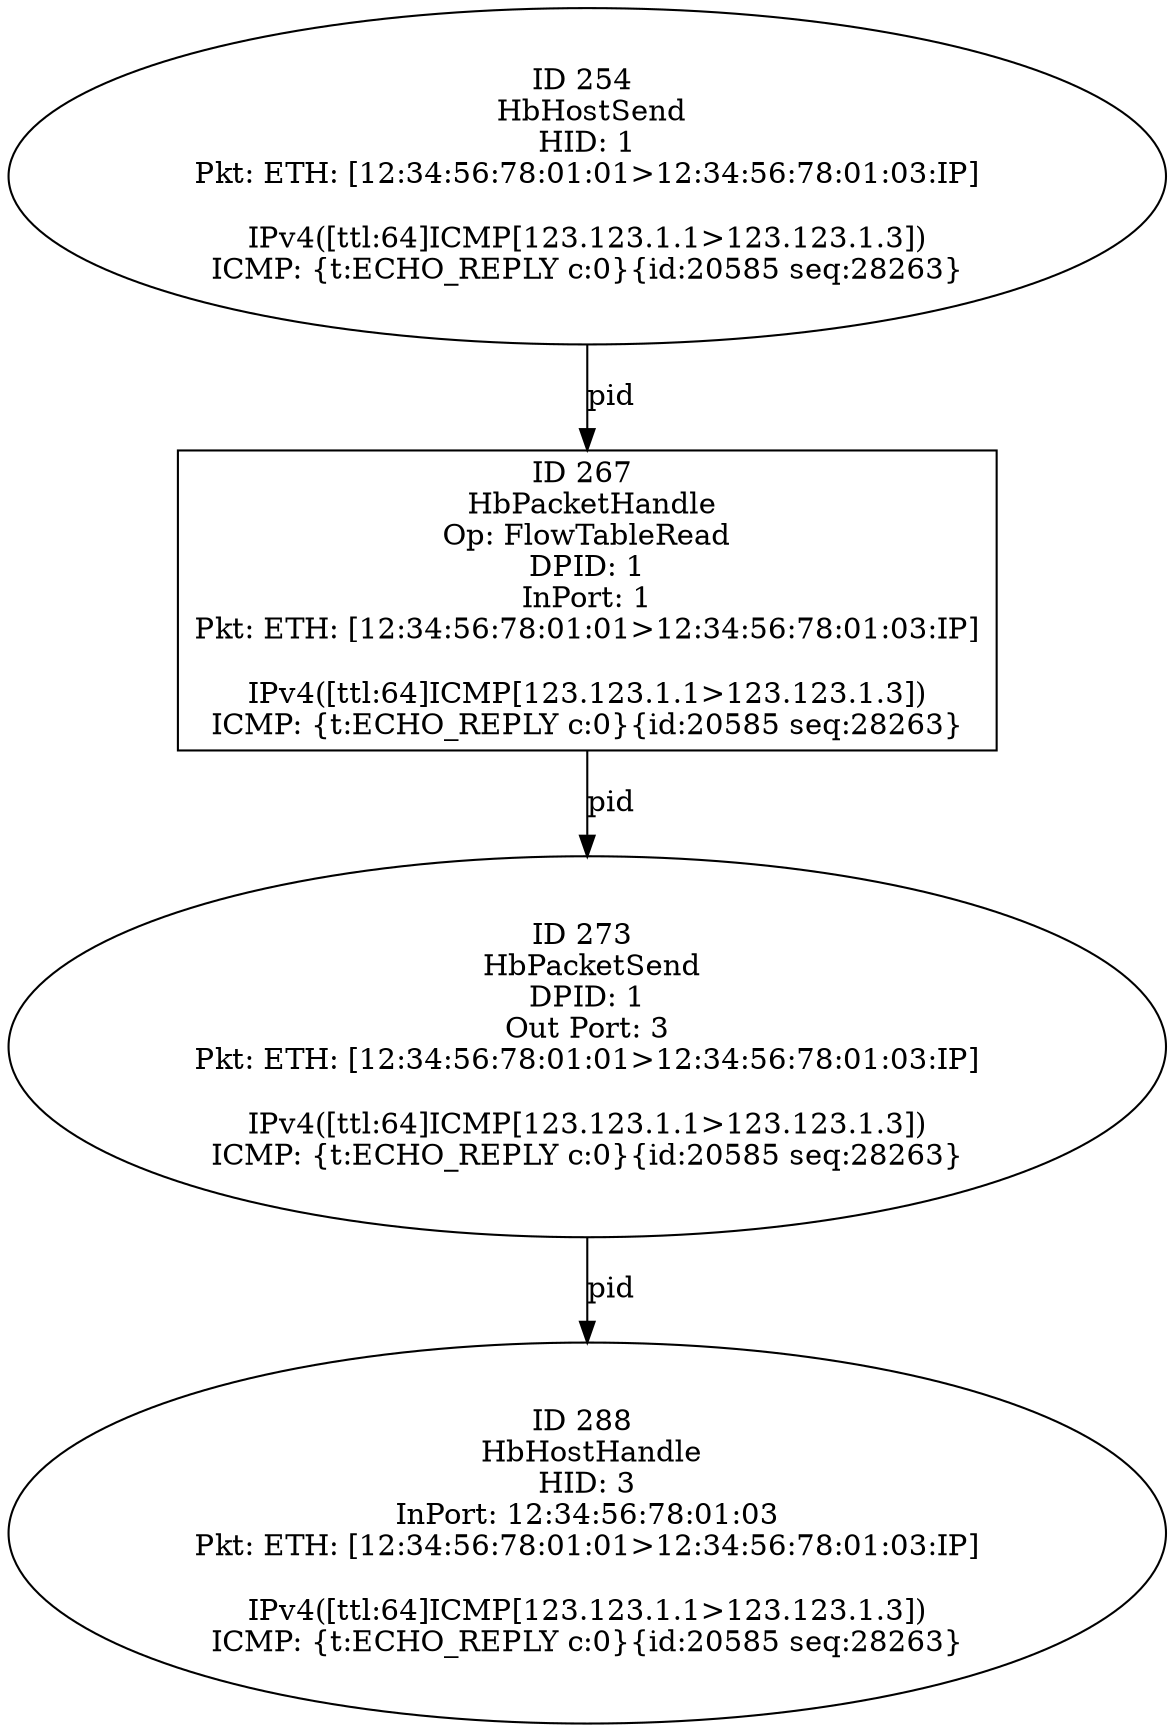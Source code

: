 strict digraph G {
288 [shape=oval, event=<HbHostHandle, eid: 288>, label="ID 288 
 HbHostHandle
HID: 3
InPort: 12:34:56:78:01:03
Pkt: ETH: [12:34:56:78:01:01>12:34:56:78:01:03:IP]

IPv4([ttl:64]ICMP[123.123.1.1>123.123.1.3])
ICMP: {t:ECHO_REPLY c:0}{id:20585 seq:28263}"];
273 [shape=oval, event=<HbPacketSend, eid: 273>, label="ID 273 
 HbPacketSend
DPID: 1
Out Port: 3
Pkt: ETH: [12:34:56:78:01:01>12:34:56:78:01:03:IP]

IPv4([ttl:64]ICMP[123.123.1.1>123.123.1.3])
ICMP: {t:ECHO_REPLY c:0}{id:20585 seq:28263}"];
267 [shape=box, event=<HbPacketHandle, eid: 267>, label="ID 267 
 HbPacketHandle
Op: FlowTableRead
DPID: 1
InPort: 1
Pkt: ETH: [12:34:56:78:01:01>12:34:56:78:01:03:IP]

IPv4([ttl:64]ICMP[123.123.1.1>123.123.1.3])
ICMP: {t:ECHO_REPLY c:0}{id:20585 seq:28263}"];
254 [shape=oval, event=<HbHostSend, eid: 254>, label="ID 254 
 HbHostSend
HID: 1
Pkt: ETH: [12:34:56:78:01:01>12:34:56:78:01:03:IP]

IPv4([ttl:64]ICMP[123.123.1.1>123.123.1.3])
ICMP: {t:ECHO_REPLY c:0}{id:20585 seq:28263}"];
273 -> 288  [rel=pid, label=pid];
267 -> 273  [rel=pid, label=pid];
254 -> 267  [rel=pid, label=pid];
}
